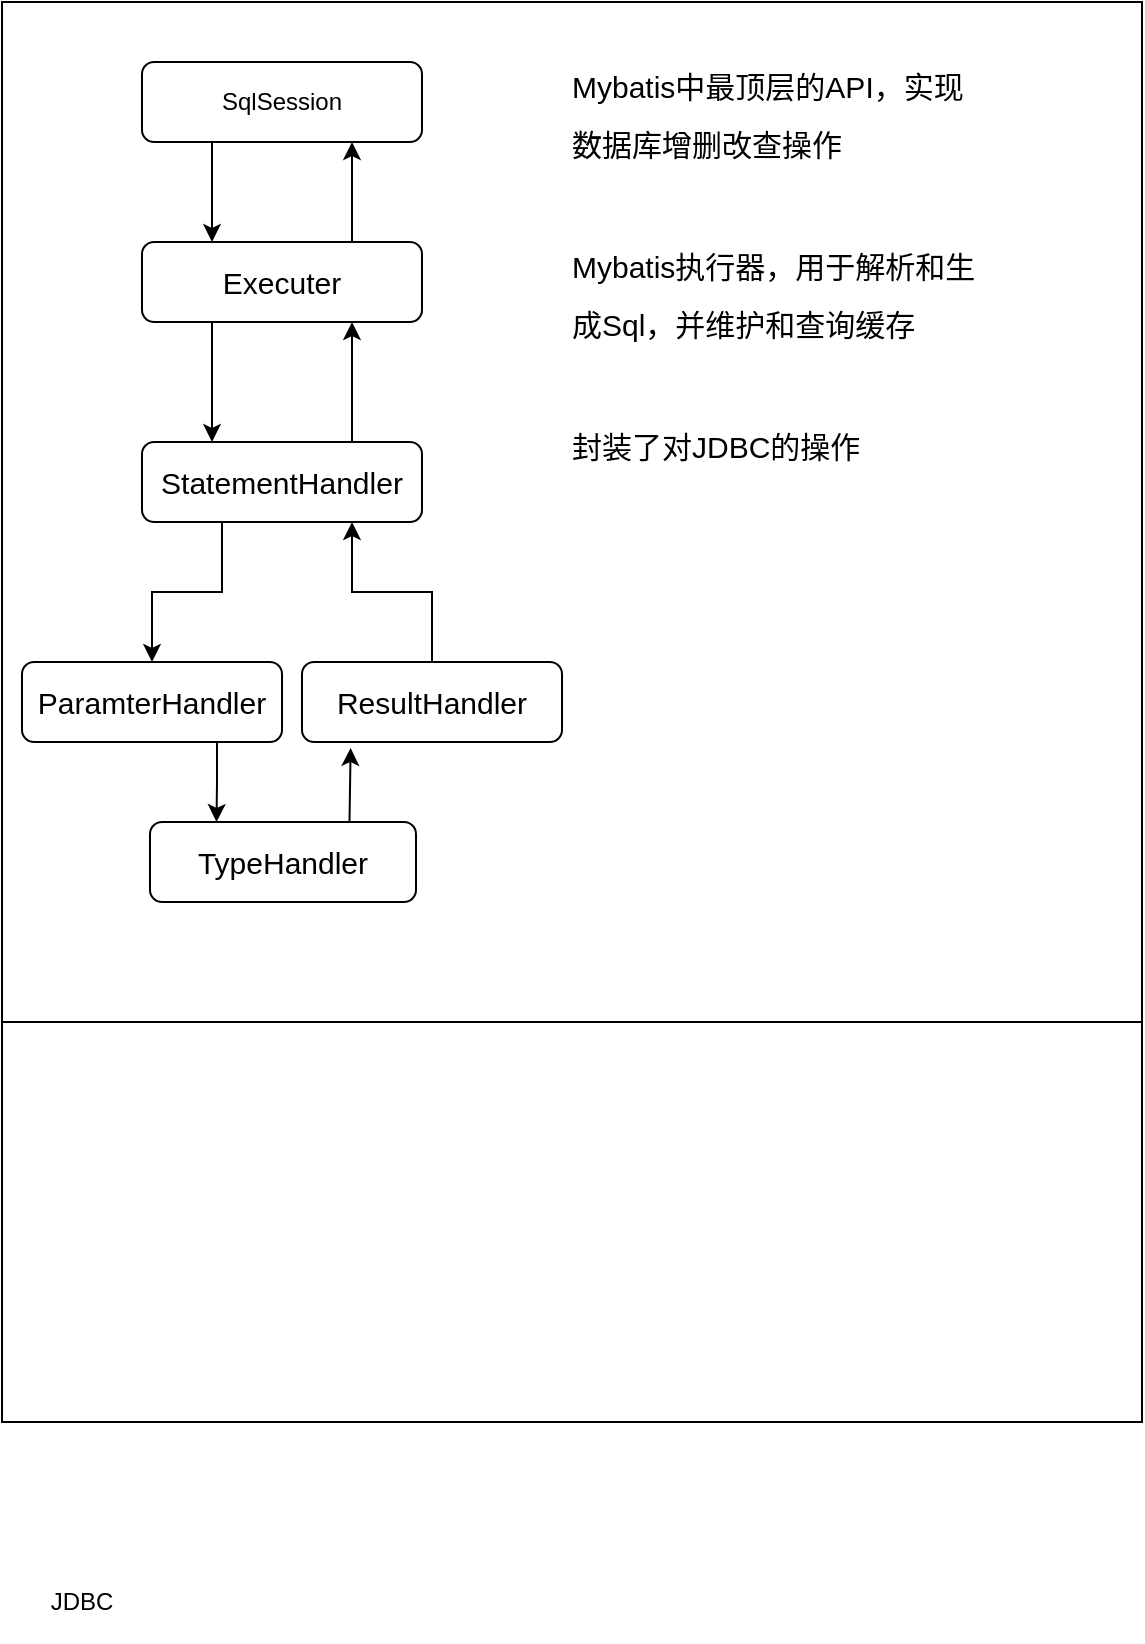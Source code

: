 <mxfile version="19.0.3" type="device"><diagram id="-OW4w7AVx-sGYpxYXw7P" name="第 1 页"><mxGraphModel dx="1209" dy="892" grid="1" gridSize="10" guides="1" tooltips="1" connect="1" arrows="1" fold="1" page="1" pageScale="1" pageWidth="827" pageHeight="1169" math="0" shadow="0"><root><mxCell id="0"/><mxCell id="1" parent="0"/><mxCell id="EnQzNw2PRPa74JBFmQSV-4" value="" style="rounded=0;whiteSpace=wrap;html=1;" vertex="1" parent="1"><mxGeometry x="120" y="70" width="570" height="510" as="geometry"/></mxCell><mxCell id="EnQzNw2PRPa74JBFmQSV-5" value="" style="rounded=0;whiteSpace=wrap;html=1;" vertex="1" parent="1"><mxGeometry x="120" y="580" width="570" height="200" as="geometry"/></mxCell><mxCell id="EnQzNw2PRPa74JBFmQSV-6" value="JDBC" style="text;html=1;strokeColor=none;fillColor=none;align=center;verticalAlign=middle;whiteSpace=wrap;rounded=0;" vertex="1" parent="1"><mxGeometry x="120" y="850" width="80" height="40" as="geometry"/></mxCell><mxCell id="EnQzNw2PRPa74JBFmQSV-22" style="edgeStyle=orthogonalEdgeStyle;rounded=0;orthogonalLoop=1;jettySize=auto;html=1;exitX=0.25;exitY=1;exitDx=0;exitDy=0;entryX=0.25;entryY=0;entryDx=0;entryDy=0;fontSize=15;" edge="1" parent="1" source="EnQzNw2PRPa74JBFmQSV-7" target="EnQzNw2PRPa74JBFmQSV-11"><mxGeometry relative="1" as="geometry"/></mxCell><mxCell id="EnQzNw2PRPa74JBFmQSV-7" value="SqlSession" style="rounded=1;whiteSpace=wrap;html=1;" vertex="1" parent="1"><mxGeometry x="190" y="100" width="140" height="40" as="geometry"/></mxCell><mxCell id="EnQzNw2PRPa74JBFmQSV-8" value="&lt;h1&gt;&lt;span style=&quot;font-weight: normal;&quot;&gt;&lt;font style=&quot;font-size: 15px;&quot;&gt;Mybatis中最顶层的API，实现数据库增删改查操作&lt;/font&gt;&lt;/span&gt;&lt;/h1&gt;" style="text;html=1;strokeColor=none;fillColor=none;spacing=5;spacingTop=-20;whiteSpace=wrap;overflow=hidden;rounded=0;" vertex="1" parent="1"><mxGeometry x="400" y="90" width="210" height="60" as="geometry"/></mxCell><mxCell id="EnQzNw2PRPa74JBFmQSV-23" style="edgeStyle=orthogonalEdgeStyle;rounded=0;orthogonalLoop=1;jettySize=auto;html=1;exitX=0.75;exitY=0;exitDx=0;exitDy=0;entryX=0.75;entryY=1;entryDx=0;entryDy=0;fontSize=15;" edge="1" parent="1" source="EnQzNw2PRPa74JBFmQSV-11" target="EnQzNw2PRPa74JBFmQSV-7"><mxGeometry relative="1" as="geometry"/></mxCell><mxCell id="EnQzNw2PRPa74JBFmQSV-24" style="edgeStyle=orthogonalEdgeStyle;rounded=0;orthogonalLoop=1;jettySize=auto;html=1;exitX=0.25;exitY=1;exitDx=0;exitDy=0;entryX=0.25;entryY=0;entryDx=0;entryDy=0;fontSize=15;" edge="1" parent="1" source="EnQzNw2PRPa74JBFmQSV-11" target="EnQzNw2PRPa74JBFmQSV-14"><mxGeometry relative="1" as="geometry"/></mxCell><mxCell id="EnQzNw2PRPa74JBFmQSV-11" value="Executer" style="rounded=1;whiteSpace=wrap;html=1;fontSize=15;" vertex="1" parent="1"><mxGeometry x="190" y="190" width="140" height="40" as="geometry"/></mxCell><mxCell id="EnQzNw2PRPa74JBFmQSV-13" value="&lt;h1&gt;&lt;span style=&quot;font-size: 15px; font-weight: 400;&quot;&gt;Mybatis执行器，用于解析和生成Sql，并维护和查询缓存&lt;/span&gt;&lt;/h1&gt;" style="text;html=1;strokeColor=none;fillColor=none;spacing=5;spacingTop=-20;whiteSpace=wrap;overflow=hidden;rounded=0;" vertex="1" parent="1"><mxGeometry x="400" y="180" width="210" height="60" as="geometry"/></mxCell><mxCell id="EnQzNw2PRPa74JBFmQSV-18" style="edgeStyle=orthogonalEdgeStyle;rounded=0;orthogonalLoop=1;jettySize=auto;html=1;exitX=0.5;exitY=1;exitDx=0;exitDy=0;entryX=0.5;entryY=0;entryDx=0;entryDy=0;fontSize=15;" edge="1" parent="1" source="EnQzNw2PRPa74JBFmQSV-14" target="EnQzNw2PRPa74JBFmQSV-17"><mxGeometry relative="1" as="geometry"><Array as="points"><mxPoint x="230" y="330"/><mxPoint x="230" y="365"/><mxPoint x="195" y="365"/></Array></mxGeometry></mxCell><mxCell id="EnQzNw2PRPa74JBFmQSV-25" style="edgeStyle=orthogonalEdgeStyle;rounded=0;orthogonalLoop=1;jettySize=auto;html=1;exitX=0.75;exitY=0;exitDx=0;exitDy=0;entryX=0.75;entryY=1;entryDx=0;entryDy=0;fontSize=15;" edge="1" parent="1" source="EnQzNw2PRPa74JBFmQSV-14" target="EnQzNw2PRPa74JBFmQSV-11"><mxGeometry relative="1" as="geometry"/></mxCell><mxCell id="EnQzNw2PRPa74JBFmQSV-14" value="StatementHandler" style="rounded=1;whiteSpace=wrap;html=1;fontSize=15;" vertex="1" parent="1"><mxGeometry x="190" y="290" width="140" height="40" as="geometry"/></mxCell><mxCell id="EnQzNw2PRPa74JBFmQSV-16" value="&lt;h1&gt;&lt;span style=&quot;font-size: 15px; font-weight: 400;&quot;&gt;封装了对JDBC的操作&lt;/span&gt;&lt;/h1&gt;" style="text;html=1;strokeColor=none;fillColor=none;spacing=5;spacingTop=-20;whiteSpace=wrap;overflow=hidden;rounded=0;" vertex="1" parent="1"><mxGeometry x="400" y="270" width="210" height="60" as="geometry"/></mxCell><mxCell id="EnQzNw2PRPa74JBFmQSV-27" style="edgeStyle=orthogonalEdgeStyle;rounded=0;orthogonalLoop=1;jettySize=auto;html=1;exitX=0.75;exitY=1;exitDx=0;exitDy=0;entryX=0.25;entryY=0;entryDx=0;entryDy=0;fontSize=15;" edge="1" parent="1" source="EnQzNw2PRPa74JBFmQSV-17" target="EnQzNw2PRPa74JBFmQSV-26"><mxGeometry relative="1" as="geometry"/></mxCell><mxCell id="EnQzNw2PRPa74JBFmQSV-17" value="ParamterHandler" style="rounded=1;whiteSpace=wrap;html=1;fontSize=15;" vertex="1" parent="1"><mxGeometry x="130" y="400" width="130" height="40" as="geometry"/></mxCell><mxCell id="EnQzNw2PRPa74JBFmQSV-21" style="edgeStyle=orthogonalEdgeStyle;rounded=0;orthogonalLoop=1;jettySize=auto;html=1;exitX=0.5;exitY=0;exitDx=0;exitDy=0;entryX=0.75;entryY=1;entryDx=0;entryDy=0;fontSize=15;" edge="1" parent="1" source="EnQzNw2PRPa74JBFmQSV-20" target="EnQzNw2PRPa74JBFmQSV-14"><mxGeometry relative="1" as="geometry"/></mxCell><mxCell id="EnQzNw2PRPa74JBFmQSV-20" value="ResultHandler" style="rounded=1;whiteSpace=wrap;html=1;fontSize=15;" vertex="1" parent="1"><mxGeometry x="270" y="400" width="130" height="40" as="geometry"/></mxCell><mxCell id="EnQzNw2PRPa74JBFmQSV-29" style="edgeStyle=orthogonalEdgeStyle;rounded=0;orthogonalLoop=1;jettySize=auto;html=1;exitX=0.75;exitY=0;exitDx=0;exitDy=0;entryX=0.187;entryY=1.075;entryDx=0;entryDy=0;entryPerimeter=0;fontSize=15;" edge="1" parent="1" source="EnQzNw2PRPa74JBFmQSV-26" target="EnQzNw2PRPa74JBFmQSV-20"><mxGeometry relative="1" as="geometry"/></mxCell><mxCell id="EnQzNw2PRPa74JBFmQSV-26" value="TypeHandler" style="rounded=1;whiteSpace=wrap;html=1;fontSize=15;" vertex="1" parent="1"><mxGeometry x="194" y="480" width="133" height="40" as="geometry"/></mxCell></root></mxGraphModel></diagram></mxfile>